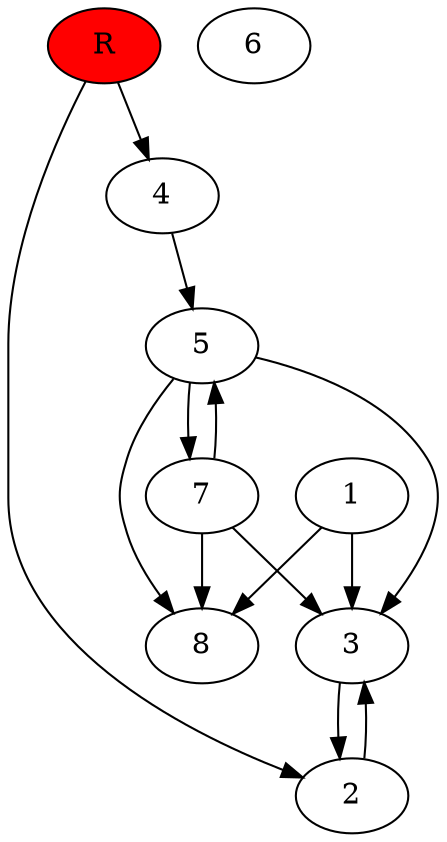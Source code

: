 digraph prb18126 {
	1
	2
	3
	4
	5
	6
	7
	8
	R [fillcolor="#ff0000" style=filled]
	1 -> 3
	1 -> 8
	2 -> 3
	3 -> 2
	4 -> 5
	5 -> 3
	5 -> 7
	5 -> 8
	7 -> 3
	7 -> 5
	7 -> 8
	R -> 2
	R -> 4
}
